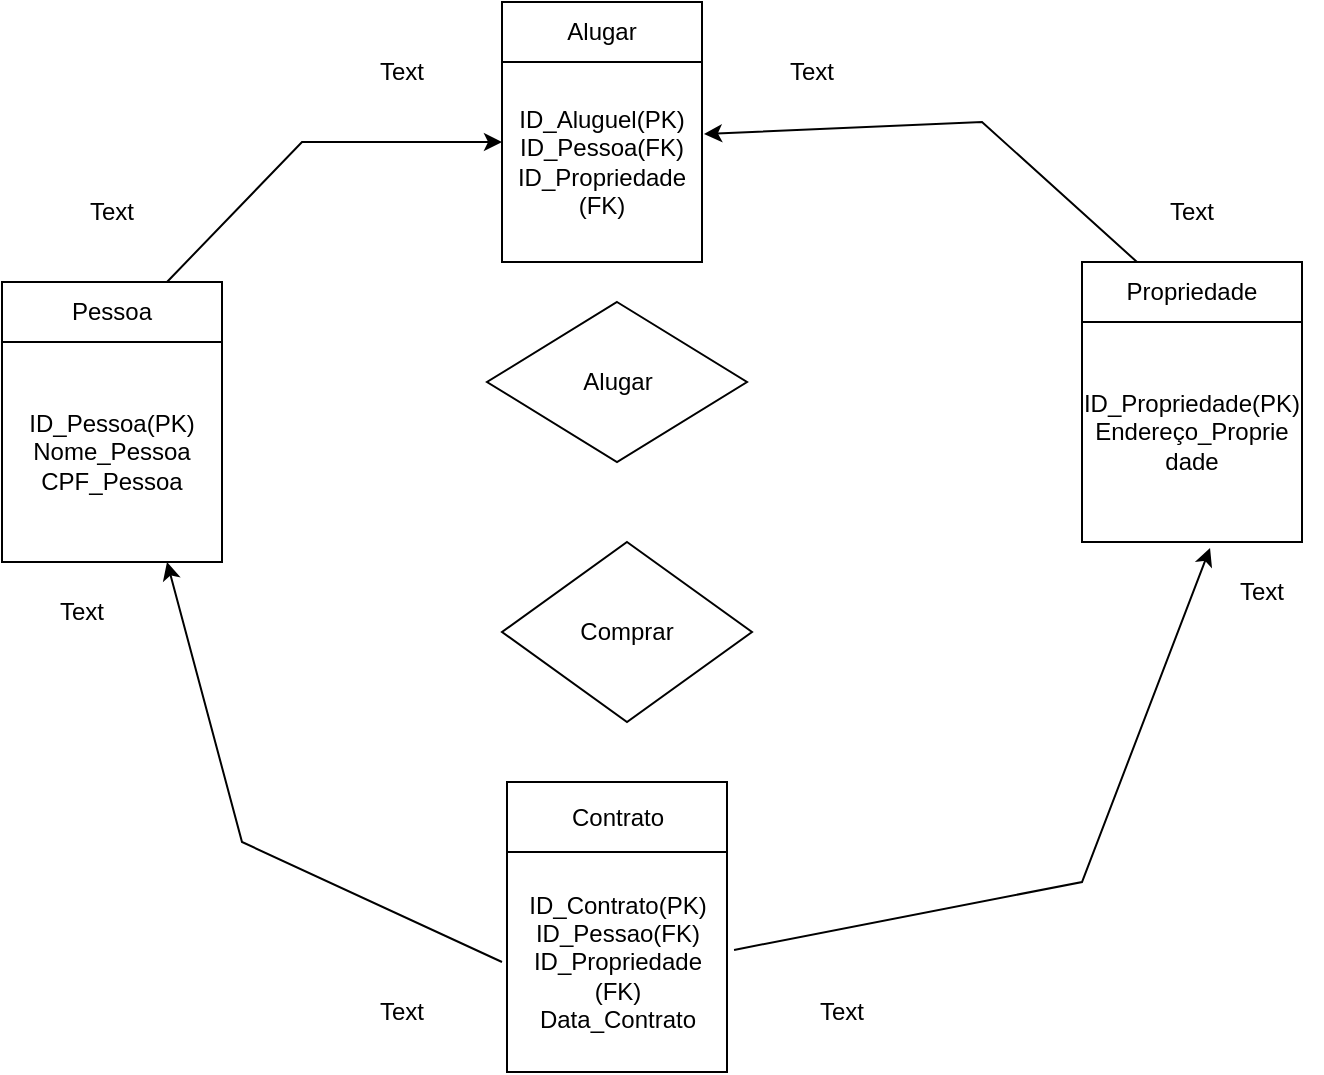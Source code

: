 <mxfile version="20.8.20" type="github">
  <diagram name="Página-1" id="imeP4w_c66DNUwzUJW6N">
    <mxGraphModel dx="1194" dy="584" grid="1" gridSize="10" guides="1" tooltips="1" connect="1" arrows="1" fold="1" page="1" pageScale="1" pageWidth="827" pageHeight="1169" math="0" shadow="0">
      <root>
        <mxCell id="0" />
        <mxCell id="1" parent="0" />
        <mxCell id="8EXz8RUZio_yi-uxEoa5-8" value="Alugar" style="rhombus;whiteSpace=wrap;html=1;" vertex="1" parent="1">
          <mxGeometry x="332.5" y="260" width="130" height="80" as="geometry" />
        </mxCell>
        <mxCell id="8EXz8RUZio_yi-uxEoa5-9" value="Comprar" style="rhombus;whiteSpace=wrap;html=1;" vertex="1" parent="1">
          <mxGeometry x="340" y="380" width="125" height="90" as="geometry" />
        </mxCell>
        <mxCell id="8EXz8RUZio_yi-uxEoa5-10" value="Pessoa" style="rounded=0;whiteSpace=wrap;html=1;" vertex="1" parent="1">
          <mxGeometry x="90" y="250" width="110" height="30" as="geometry" />
        </mxCell>
        <mxCell id="8EXz8RUZio_yi-uxEoa5-11" value="ID_Pessoa(PK)&lt;br&gt;Nome_Pessoa&lt;br&gt;CPF_Pessoa" style="whiteSpace=wrap;html=1;aspect=fixed;" vertex="1" parent="1">
          <mxGeometry x="90" y="280" width="110" height="110" as="geometry" />
        </mxCell>
        <mxCell id="8EXz8RUZio_yi-uxEoa5-12" value="Propriedade" style="rounded=0;whiteSpace=wrap;html=1;" vertex="1" parent="1">
          <mxGeometry x="630" y="240" width="110" height="30" as="geometry" />
        </mxCell>
        <mxCell id="8EXz8RUZio_yi-uxEoa5-13" value="ID_Propriedade(PK)&lt;br&gt;Endereço_Proprie&lt;br&gt;dade&lt;br&gt;" style="whiteSpace=wrap;html=1;aspect=fixed;" vertex="1" parent="1">
          <mxGeometry x="630" y="270" width="110" height="110" as="geometry" />
        </mxCell>
        <mxCell id="8EXz8RUZio_yi-uxEoa5-14" value="Alugar" style="rounded=0;whiteSpace=wrap;html=1;" vertex="1" parent="1">
          <mxGeometry x="340" y="110" width="100" height="30" as="geometry" />
        </mxCell>
        <mxCell id="8EXz8RUZio_yi-uxEoa5-15" value="ID_Aluguel(PK)&lt;br&gt;ID_Pessoa(FK)&lt;br&gt;ID_Propriedade&lt;br&gt;(FK)" style="whiteSpace=wrap;html=1;aspect=fixed;" vertex="1" parent="1">
          <mxGeometry x="340" y="140" width="100" height="100" as="geometry" />
        </mxCell>
        <mxCell id="8EXz8RUZio_yi-uxEoa5-16" value="Contrato" style="rounded=0;whiteSpace=wrap;html=1;" vertex="1" parent="1">
          <mxGeometry x="342.5" y="500" width="110" height="35" as="geometry" />
        </mxCell>
        <mxCell id="8EXz8RUZio_yi-uxEoa5-17" value="ID_Contrato(PK)&lt;br&gt;ID_Pessao(FK)&lt;br&gt;ID_Propriedade&lt;br&gt;(FK)&lt;br&gt;Data_Contrato" style="whiteSpace=wrap;html=1;aspect=fixed;" vertex="1" parent="1">
          <mxGeometry x="342.5" y="535" width="110" height="110" as="geometry" />
        </mxCell>
        <mxCell id="8EXz8RUZio_yi-uxEoa5-18" value="" style="endArrow=classic;html=1;rounded=0;exitX=0.75;exitY=0;exitDx=0;exitDy=0;entryX=0;entryY=0.4;entryDx=0;entryDy=0;entryPerimeter=0;" edge="1" parent="1" source="8EXz8RUZio_yi-uxEoa5-10" target="8EXz8RUZio_yi-uxEoa5-15">
          <mxGeometry width="50" height="50" relative="1" as="geometry">
            <mxPoint x="190" y="220" as="sourcePoint" />
            <mxPoint x="300" y="180" as="targetPoint" />
            <Array as="points">
              <mxPoint x="240" y="180" />
            </Array>
          </mxGeometry>
        </mxCell>
        <mxCell id="8EXz8RUZio_yi-uxEoa5-19" value="" style="endArrow=classic;html=1;rounded=0;entryX=0.75;entryY=1;entryDx=0;entryDy=0;" edge="1" parent="1" target="8EXz8RUZio_yi-uxEoa5-11">
          <mxGeometry width="50" height="50" relative="1" as="geometry">
            <mxPoint x="340" y="590" as="sourcePoint" />
            <mxPoint x="250" y="540" as="targetPoint" />
            <Array as="points">
              <mxPoint x="210" y="530" />
            </Array>
          </mxGeometry>
        </mxCell>
        <mxCell id="8EXz8RUZio_yi-uxEoa5-20" value="" style="endArrow=classic;html=1;rounded=0;exitX=0.25;exitY=0;exitDx=0;exitDy=0;entryX=1.01;entryY=0.36;entryDx=0;entryDy=0;entryPerimeter=0;" edge="1" parent="1" source="8EXz8RUZio_yi-uxEoa5-12" target="8EXz8RUZio_yi-uxEoa5-15">
          <mxGeometry width="50" height="50" relative="1" as="geometry">
            <mxPoint x="490" y="220" as="sourcePoint" />
            <mxPoint x="540" y="165" as="targetPoint" />
            <Array as="points">
              <mxPoint x="580" y="170" />
            </Array>
          </mxGeometry>
        </mxCell>
        <mxCell id="8EXz8RUZio_yi-uxEoa5-23" value="" style="endArrow=classic;html=1;rounded=0;exitX=1.032;exitY=0.445;exitDx=0;exitDy=0;exitPerimeter=0;entryX=0.582;entryY=1.027;entryDx=0;entryDy=0;entryPerimeter=0;" edge="1" parent="1" source="8EXz8RUZio_yi-uxEoa5-17" target="8EXz8RUZio_yi-uxEoa5-13">
          <mxGeometry width="50" height="50" relative="1" as="geometry">
            <mxPoint x="560" y="580" as="sourcePoint" />
            <mxPoint x="610" y="530" as="targetPoint" />
            <Array as="points">
              <mxPoint x="630" y="550" />
            </Array>
          </mxGeometry>
        </mxCell>
        <mxCell id="8EXz8RUZio_yi-uxEoa5-24" value="Text" style="text;html=1;strokeColor=none;fillColor=none;align=center;verticalAlign=middle;whiteSpace=wrap;rounded=0;" vertex="1" parent="1">
          <mxGeometry x="260" y="130" width="60" height="30" as="geometry" />
        </mxCell>
        <mxCell id="8EXz8RUZio_yi-uxEoa5-25" value="Text" style="text;html=1;strokeColor=none;fillColor=none;align=center;verticalAlign=middle;whiteSpace=wrap;rounded=0;" vertex="1" parent="1">
          <mxGeometry x="465" y="130" width="60" height="30" as="geometry" />
        </mxCell>
        <mxCell id="8EXz8RUZio_yi-uxEoa5-26" value="Text" style="text;html=1;strokeColor=none;fillColor=none;align=center;verticalAlign=middle;whiteSpace=wrap;rounded=0;" vertex="1" parent="1">
          <mxGeometry x="260" y="600" width="60" height="30" as="geometry" />
        </mxCell>
        <mxCell id="8EXz8RUZio_yi-uxEoa5-27" value="Text" style="text;html=1;strokeColor=none;fillColor=none;align=center;verticalAlign=middle;whiteSpace=wrap;rounded=0;" vertex="1" parent="1">
          <mxGeometry x="480" y="600" width="60" height="30" as="geometry" />
        </mxCell>
        <mxCell id="8EXz8RUZio_yi-uxEoa5-28" value="Text" style="text;html=1;strokeColor=none;fillColor=none;align=center;verticalAlign=middle;whiteSpace=wrap;rounded=0;" vertex="1" parent="1">
          <mxGeometry x="100" y="400" width="60" height="30" as="geometry" />
        </mxCell>
        <mxCell id="8EXz8RUZio_yi-uxEoa5-29" value="Text" style="text;html=1;strokeColor=none;fillColor=none;align=center;verticalAlign=middle;whiteSpace=wrap;rounded=0;" vertex="1" parent="1">
          <mxGeometry x="690" y="390" width="60" height="30" as="geometry" />
        </mxCell>
        <mxCell id="8EXz8RUZio_yi-uxEoa5-30" value="Text" style="text;html=1;strokeColor=none;fillColor=none;align=center;verticalAlign=middle;whiteSpace=wrap;rounded=0;" vertex="1" parent="1">
          <mxGeometry x="115" y="200" width="60" height="30" as="geometry" />
        </mxCell>
        <mxCell id="8EXz8RUZio_yi-uxEoa5-31" value="Text" style="text;html=1;strokeColor=none;fillColor=none;align=center;verticalAlign=middle;whiteSpace=wrap;rounded=0;" vertex="1" parent="1">
          <mxGeometry x="655" y="200" width="60" height="30" as="geometry" />
        </mxCell>
      </root>
    </mxGraphModel>
  </diagram>
</mxfile>
